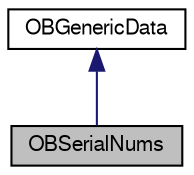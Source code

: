 digraph G
{
  edge [fontname="FreeSans",fontsize="10",labelfontname="FreeSans",labelfontsize="10"];
  node [fontname="FreeSans",fontsize="10",shape=record];
  Node1 [label="OBSerialNums",height=0.2,width=0.4,color="black", fillcolor="grey75", style="filled" fontcolor="black"];
  Node2 -> Node1 [dir=back,color="midnightblue",fontsize="10",style="solid",fontname="FreeSans"];
  Node2 [label="OBGenericData",height=0.2,width=0.4,color="black", fillcolor="white", style="filled",URL="$classOpenBabel_1_1OBGenericData.shtml",tooltip="Base class for generic data."];
}
